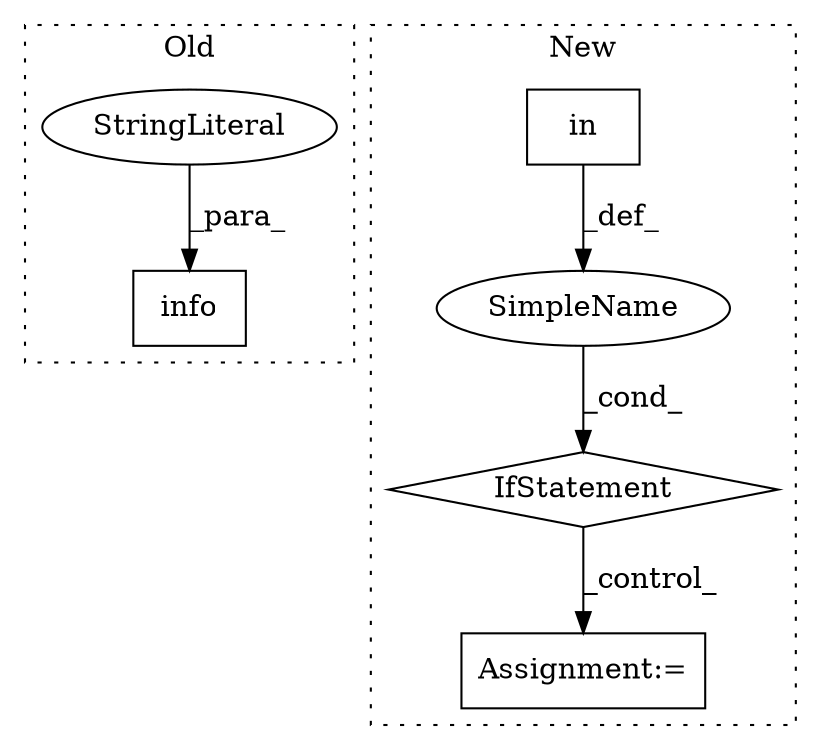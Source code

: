 digraph G {
subgraph cluster0 {
1 [label="info" a="32" s="867,914" l="5,1" shape="box"];
4 [label="StringLiteral" a="45" s="872" l="37" shape="ellipse"];
label = "Old";
style="dotted";
}
subgraph cluster1 {
2 [label="in" a="105" s="992" l="77" shape="box"];
3 [label="IfStatement" a="25" s="984,1069" l="8,2" shape="diamond"];
5 [label="Assignment:=" a="7" s="1089" l="1" shape="box"];
6 [label="SimpleName" a="42" s="" l="" shape="ellipse"];
label = "New";
style="dotted";
}
2 -> 6 [label="_def_"];
3 -> 5 [label="_control_"];
4 -> 1 [label="_para_"];
6 -> 3 [label="_cond_"];
}